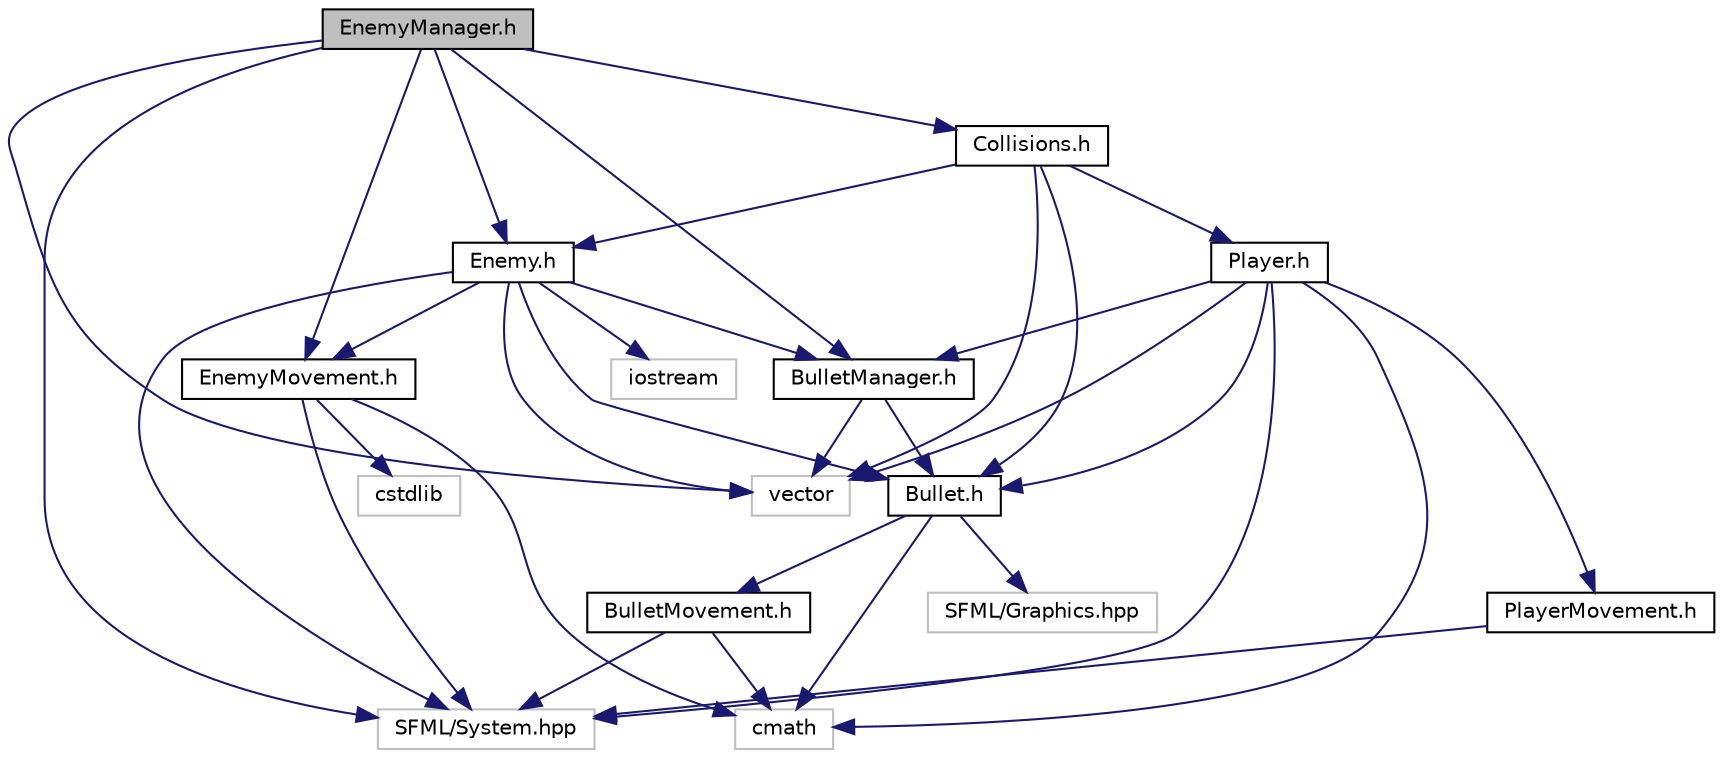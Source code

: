 digraph "EnemyManager.h"
{
  edge [fontname="Helvetica",fontsize="10",labelfontname="Helvetica",labelfontsize="10"];
  node [fontname="Helvetica",fontsize="10",shape=record];
  Node0 [label="EnemyManager.h",height=0.2,width=0.4,color="black", fillcolor="grey75", style="filled", fontcolor="black"];
  Node0 -> Node1 [color="midnightblue",fontsize="10",style="solid"];
  Node1 [label="vector",height=0.2,width=0.4,color="grey75", fillcolor="white", style="filled"];
  Node0 -> Node2 [color="midnightblue",fontsize="10",style="solid"];
  Node2 [label="SFML/System.hpp",height=0.2,width=0.4,color="grey75", fillcolor="white", style="filled"];
  Node0 -> Node3 [color="midnightblue",fontsize="10",style="solid"];
  Node3 [label="Enemy.h",height=0.2,width=0.4,color="black", fillcolor="white", style="filled",URL="$_enemy_8h.html",tooltip="Enemy class, which has 4 types of enemies. Each enemy has a postion, sprite, speed, rotation, bullet damage and the amount of steps taken. The enemy is moved based on its current type. "];
  Node3 -> Node1 [color="midnightblue",fontsize="10",style="solid"];
  Node3 -> Node2 [color="midnightblue",fontsize="10",style="solid"];
  Node3 -> Node4 [color="midnightblue",fontsize="10",style="solid"];
  Node4 [label="EnemyMovement.h",height=0.2,width=0.4,color="black", fillcolor="white", style="filled",URL="$_enemy_movement_8h.html",tooltip="This will move a specific enemy, based on it&#39;s type. "];
  Node4 -> Node5 [color="midnightblue",fontsize="10",style="solid"];
  Node5 [label="cstdlib",height=0.2,width=0.4,color="grey75", fillcolor="white", style="filled"];
  Node4 -> Node2 [color="midnightblue",fontsize="10",style="solid"];
  Node4 -> Node6 [color="midnightblue",fontsize="10",style="solid"];
  Node6 [label="cmath",height=0.2,width=0.4,color="grey75", fillcolor="white", style="filled"];
  Node3 -> Node7 [color="midnightblue",fontsize="10",style="solid"];
  Node7 [label="Bullet.h",height=0.2,width=0.4,color="black", fillcolor="white", style="filled",URL="$_bullet_8h.html",tooltip="A class that will contain the characteristics of the needed bullet, such as its position, damage, speed, rotation, sprite, owner and so forth. "];
  Node7 -> Node8 [color="midnightblue",fontsize="10",style="solid"];
  Node8 [label="BulletMovement.h",height=0.2,width=0.4,color="black", fillcolor="white", style="filled",URL="$_bullet_movement_8h.html"];
  Node8 -> Node2 [color="midnightblue",fontsize="10",style="solid"];
  Node8 -> Node6 [color="midnightblue",fontsize="10",style="solid"];
  Node7 -> Node9 [color="midnightblue",fontsize="10",style="solid"];
  Node9 [label="SFML/Graphics.hpp",height=0.2,width=0.4,color="grey75", fillcolor="white", style="filled"];
  Node7 -> Node6 [color="midnightblue",fontsize="10",style="solid"];
  Node3 -> Node10 [color="midnightblue",fontsize="10",style="solid"];
  Node10 [label="BulletManager.h",height=0.2,width=0.4,color="black", fillcolor="white", style="filled",URL="$_bullet_manager_8h.html",tooltip="This class will manage any needed functions of the bullet. In this instance, it removes any inactive ..."];
  Node10 -> Node7 [color="midnightblue",fontsize="10",style="solid"];
  Node10 -> Node1 [color="midnightblue",fontsize="10",style="solid"];
  Node3 -> Node11 [color="midnightblue",fontsize="10",style="solid"];
  Node11 [label="iostream",height=0.2,width=0.4,color="grey75", fillcolor="white", style="filled"];
  Node0 -> Node4 [color="midnightblue",fontsize="10",style="solid"];
  Node0 -> Node10 [color="midnightblue",fontsize="10",style="solid"];
  Node0 -> Node12 [color="midnightblue",fontsize="10",style="solid"];
  Node12 [label="Collisions.h",height=0.2,width=0.4,color="black", fillcolor="white", style="filled",URL="$_collisions_8h.html",tooltip="A class to evaluate the needed collisions. Currently they are enemy bullets to player, player bullets to enemy, enemy position to player. "];
  Node12 -> Node1 [color="midnightblue",fontsize="10",style="solid"];
  Node12 -> Node7 [color="midnightblue",fontsize="10",style="solid"];
  Node12 -> Node3 [color="midnightblue",fontsize="10",style="solid"];
  Node12 -> Node13 [color="midnightblue",fontsize="10",style="solid"];
  Node13 [label="Player.h",height=0.2,width=0.4,color="black", fillcolor="white", style="filled",URL="$_player_8h.html",tooltip="Player class has the needed member functions for the player, such as their position, sprite, speed, rotation and their bullets active on the screen. The player&#39;s movement is determined by the current input. THe player is able to shoot as well. "];
  Node13 -> Node1 [color="midnightblue",fontsize="10",style="solid"];
  Node13 -> Node2 [color="midnightblue",fontsize="10",style="solid"];
  Node13 -> Node7 [color="midnightblue",fontsize="10",style="solid"];
  Node13 -> Node10 [color="midnightblue",fontsize="10",style="solid"];
  Node13 -> Node14 [color="midnightblue",fontsize="10",style="solid"];
  Node14 [label="PlayerMovement.h",height=0.2,width=0.4,color="black", fillcolor="white", style="filled",URL="$_player_movement_8h.html",tooltip="The movement of the player. The player will either move clockwise or counter clockwise along the radi..."];
  Node14 -> Node2 [color="midnightblue",fontsize="10",style="solid"];
  Node13 -> Node6 [color="midnightblue",fontsize="10",style="solid"];
}
